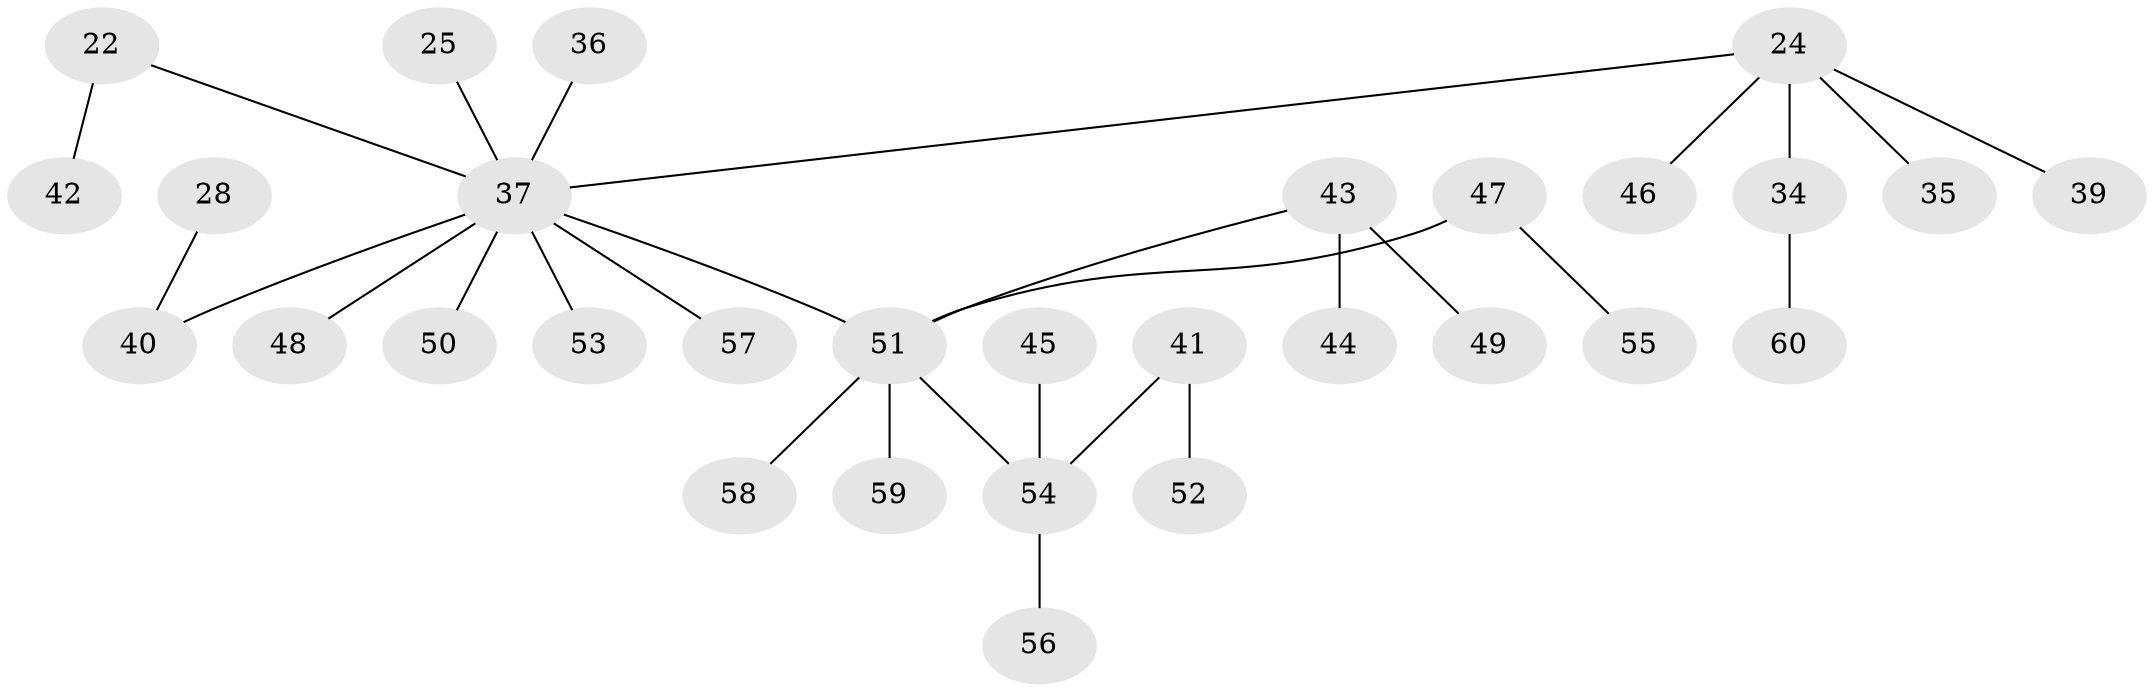 // original degree distribution, {5: 0.06666666666666667, 2: 0.25, 6: 0.016666666666666666, 3: 0.13333333333333333, 1: 0.5, 4: 0.03333333333333333}
// Generated by graph-tools (version 1.1) at 2025/53/03/09/25 04:53:49]
// undirected, 30 vertices, 29 edges
graph export_dot {
graph [start="1"]
  node [color=gray90,style=filled];
  22;
  24 [super="+5"];
  25;
  28;
  34;
  35;
  36;
  37 [super="+4+30+15+23"];
  39;
  40 [super="+27"];
  41;
  42;
  43;
  44;
  45;
  46;
  47;
  48;
  49;
  50;
  51 [super="+38"];
  52;
  53;
  54 [super="+31"];
  55;
  56;
  57;
  58;
  59;
  60;
  22 -- 42;
  22 -- 37;
  24 -- 35;
  24 -- 34;
  24 -- 39;
  24 -- 46;
  24 -- 37;
  25 -- 37;
  28 -- 40;
  34 -- 60;
  36 -- 37;
  37 -- 40;
  37 -- 48;
  37 -- 50;
  37 -- 53;
  37 -- 57;
  37 -- 51;
  41 -- 52;
  41 -- 54;
  43 -- 44;
  43 -- 49;
  43 -- 51;
  45 -- 54;
  47 -- 55;
  47 -- 51;
  51 -- 54;
  51 -- 59;
  51 -- 58;
  54 -- 56;
}
